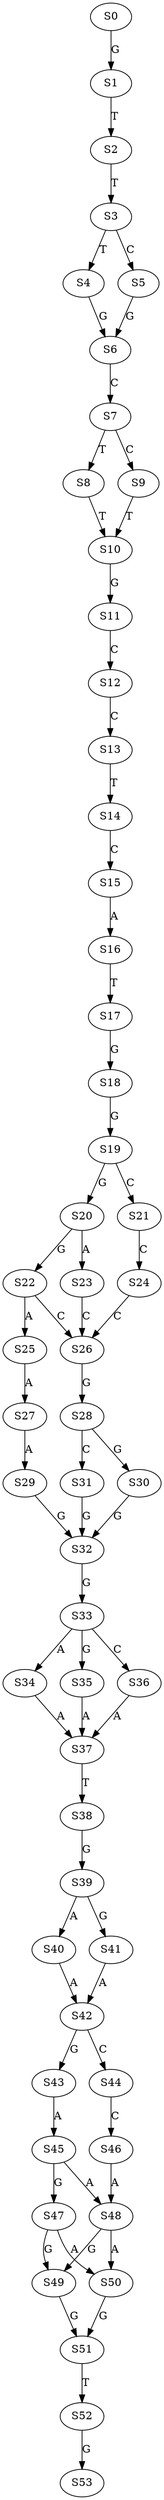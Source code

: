 strict digraph  {
	S0 -> S1 [ label = G ];
	S1 -> S2 [ label = T ];
	S2 -> S3 [ label = T ];
	S3 -> S4 [ label = T ];
	S3 -> S5 [ label = C ];
	S4 -> S6 [ label = G ];
	S5 -> S6 [ label = G ];
	S6 -> S7 [ label = C ];
	S7 -> S8 [ label = T ];
	S7 -> S9 [ label = C ];
	S8 -> S10 [ label = T ];
	S9 -> S10 [ label = T ];
	S10 -> S11 [ label = G ];
	S11 -> S12 [ label = C ];
	S12 -> S13 [ label = C ];
	S13 -> S14 [ label = T ];
	S14 -> S15 [ label = C ];
	S15 -> S16 [ label = A ];
	S16 -> S17 [ label = T ];
	S17 -> S18 [ label = G ];
	S18 -> S19 [ label = G ];
	S19 -> S20 [ label = G ];
	S19 -> S21 [ label = C ];
	S20 -> S22 [ label = G ];
	S20 -> S23 [ label = A ];
	S21 -> S24 [ label = C ];
	S22 -> S25 [ label = A ];
	S22 -> S26 [ label = C ];
	S23 -> S26 [ label = C ];
	S24 -> S26 [ label = C ];
	S25 -> S27 [ label = A ];
	S26 -> S28 [ label = G ];
	S27 -> S29 [ label = A ];
	S28 -> S30 [ label = G ];
	S28 -> S31 [ label = C ];
	S29 -> S32 [ label = G ];
	S30 -> S32 [ label = G ];
	S31 -> S32 [ label = G ];
	S32 -> S33 [ label = G ];
	S33 -> S34 [ label = A ];
	S33 -> S35 [ label = G ];
	S33 -> S36 [ label = C ];
	S34 -> S37 [ label = A ];
	S35 -> S37 [ label = A ];
	S36 -> S37 [ label = A ];
	S37 -> S38 [ label = T ];
	S38 -> S39 [ label = G ];
	S39 -> S40 [ label = A ];
	S39 -> S41 [ label = G ];
	S40 -> S42 [ label = A ];
	S41 -> S42 [ label = A ];
	S42 -> S43 [ label = G ];
	S42 -> S44 [ label = C ];
	S43 -> S45 [ label = A ];
	S44 -> S46 [ label = C ];
	S45 -> S47 [ label = G ];
	S45 -> S48 [ label = A ];
	S46 -> S48 [ label = A ];
	S47 -> S49 [ label = G ];
	S47 -> S50 [ label = A ];
	S48 -> S50 [ label = A ];
	S48 -> S49 [ label = G ];
	S49 -> S51 [ label = G ];
	S50 -> S51 [ label = G ];
	S51 -> S52 [ label = T ];
	S52 -> S53 [ label = G ];
}
